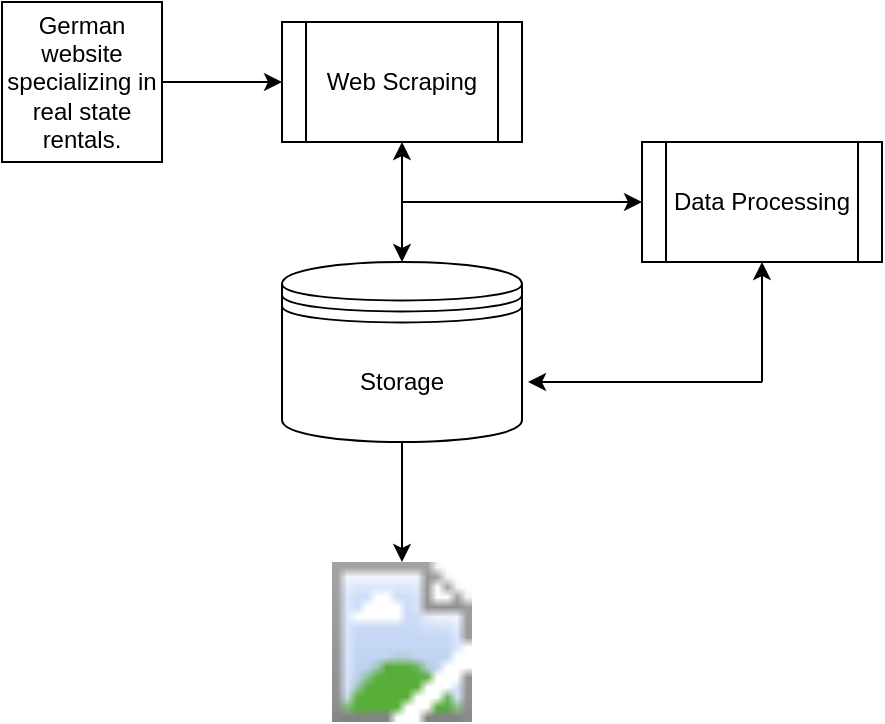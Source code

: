 <mxGraphModel dx="921" dy="637" grid="1" gridSize="10" guides="1" tooltips="1" connect="1" arrows="1" fold="1" page="1" pageScale="1" pageWidth="850" pageHeight="1100" background="#ffffff"><root><mxCell id="0"/><mxCell id="1" parent="0"/><mxCell id="6" style="edgeStyle=orthogonalEdgeStyle;rounded=0;html=1;exitX=1;exitY=0.5;entryX=0;entryY=0.5;jettySize=auto;orthogonalLoop=1;" edge="1" parent="1" source="2" target="5"><mxGeometry relative="1" as="geometry"/></mxCell><mxCell id="2" value="German website specializing in real state rentals." style="whiteSpace=wrap;html=1;aspect=fixed;" vertex="1" parent="1"><mxGeometry x="10" y="210" width="80" height="80" as="geometry"/></mxCell><mxCell id="20" style="edgeStyle=orthogonalEdgeStyle;rounded=0;html=1;exitX=0.5;exitY=1;entryX=0.5;entryY=0;jettySize=auto;orthogonalLoop=1;" edge="1" parent="1" source="3" target="19"><mxGeometry relative="1" as="geometry"/></mxCell><mxCell id="3" value="Storage" style="shape=datastore;whiteSpace=wrap;html=1;" vertex="1" parent="1"><mxGeometry x="150" y="340" width="120" height="90" as="geometry"/></mxCell><mxCell id="5" value="Web Scraping" style="shape=process;whiteSpace=wrap;html=1;" vertex="1" parent="1"><mxGeometry x="150" y="220" width="120" height="60" as="geometry"/></mxCell><mxCell id="7" value="" style="endArrow=classic;startArrow=classic;html=1;entryX=0.5;entryY=1;exitX=0.5;exitY=0;" edge="1" parent="1" source="3" target="5"><mxGeometry width="50" height="50" relative="1" as="geometry"><mxPoint x="10" y="500" as="sourcePoint"/><mxPoint x="60" y="450" as="targetPoint"/></mxGeometry></mxCell><mxCell id="8" value="Data Processing" style="shape=process;whiteSpace=wrap;html=1;" vertex="1" parent="1"><mxGeometry x="330" y="280" width="120" height="60" as="geometry"/></mxCell><mxCell id="13" value="" style="endArrow=classic;html=1;entryX=0;entryY=0.5;" edge="1" parent="1" target="8"><mxGeometry width="50" height="50" relative="1" as="geometry"><mxPoint x="210" y="310" as="sourcePoint"/><mxPoint x="60" y="450" as="targetPoint"/></mxGeometry></mxCell><mxCell id="16" value="" style="endArrow=classic;html=1;entryX=0.5;entryY=1;" edge="1" parent="1" target="8"><mxGeometry width="50" height="50" relative="1" as="geometry"><mxPoint x="390" y="400" as="sourcePoint"/><mxPoint x="60" y="450" as="targetPoint"/></mxGeometry></mxCell><mxCell id="17" value="" style="endArrow=classic;html=1;" edge="1" parent="1"><mxGeometry width="50" height="50" relative="1" as="geometry"><mxPoint x="390" y="400" as="sourcePoint"/><mxPoint x="273" y="400" as="targetPoint"/></mxGeometry></mxCell><mxCell id="19" value="" style="image;html=1;labelBackgroundColor=#ffffff;image=https://raw.githubusercontent.com/jgraph/mxgraph/master/javascript/examples/grapheditor/www/stencils//clipart/iPad_128x128.png" vertex="1" parent="1"><mxGeometry x="145" y="490" width="130" height="80" as="geometry"/></mxCell></root></mxGraphModel>